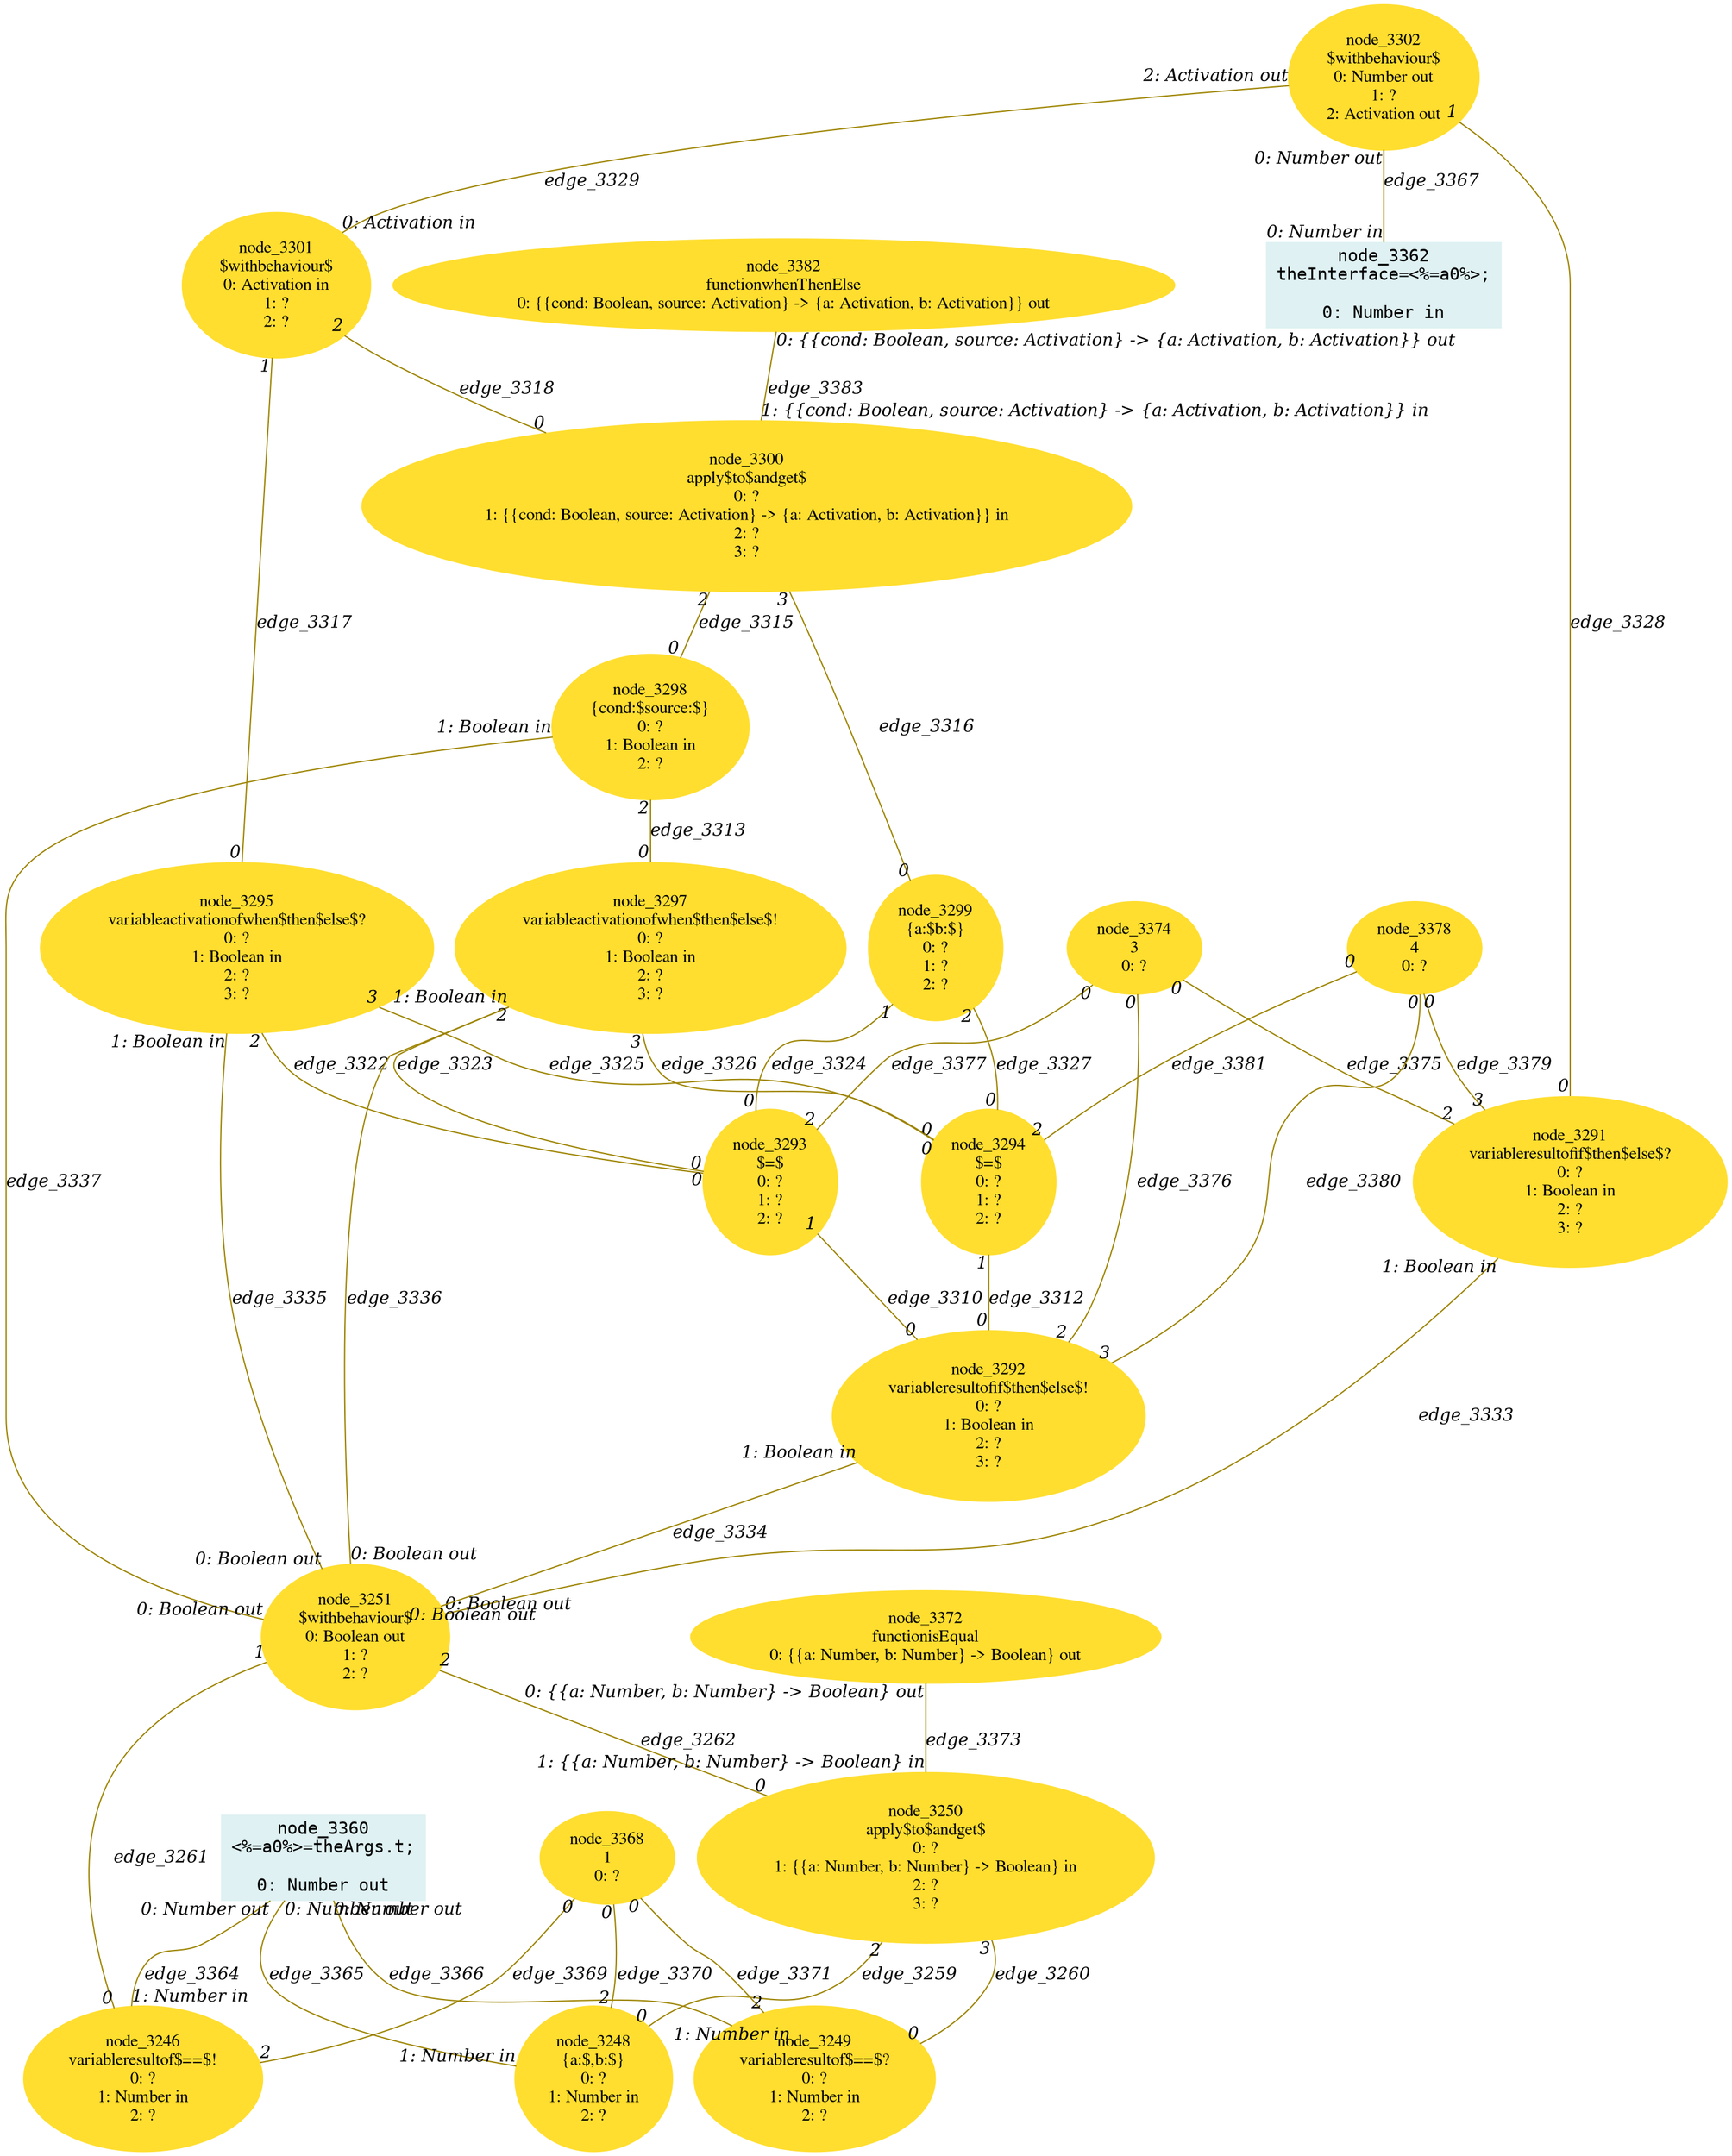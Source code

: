 digraph g{node_3246 [shape="ellipse", style="filled", color="#ffde2f", fontname="Times", label="node_3246
variableresultof$==$!
0: ?
1: Number in
2: ?" ]
node_3248 [shape="ellipse", style="filled", color="#ffde2f", fontname="Times", label="node_3248
{a:$,b:$}
0: ?
1: Number in
2: ?" ]
node_3249 [shape="ellipse", style="filled", color="#ffde2f", fontname="Times", label="node_3249
variableresultof$==$?
0: ?
1: Number in
2: ?" ]
node_3250 [shape="ellipse", style="filled", color="#ffde2f", fontname="Times", label="node_3250
apply$to$andget$
0: ?
1: {{a: Number, b: Number} -> Boolean} in
2: ?
3: ?" ]
node_3251 [shape="ellipse", style="filled", color="#ffde2f", fontname="Times", label="node_3251
$withbehaviour$
0: Boolean out
1: ?
2: ?" ]
node_3291 [shape="ellipse", style="filled", color="#ffde2f", fontname="Times", label="node_3291
variableresultofif$then$else$?
0: ?
1: Boolean in
2: ?
3: ?" ]
node_3292 [shape="ellipse", style="filled", color="#ffde2f", fontname="Times", label="node_3292
variableresultofif$then$else$!
0: ?
1: Boolean in
2: ?
3: ?" ]
node_3293 [shape="ellipse", style="filled", color="#ffde2f", fontname="Times", label="node_3293
$=$
0: ?
1: ?
2: ?" ]
node_3294 [shape="ellipse", style="filled", color="#ffde2f", fontname="Times", label="node_3294
$=$
0: ?
1: ?
2: ?" ]
node_3295 [shape="ellipse", style="filled", color="#ffde2f", fontname="Times", label="node_3295
variableactivationofwhen$then$else$?
0: ?
1: Boolean in
2: ?
3: ?" ]
node_3297 [shape="ellipse", style="filled", color="#ffde2f", fontname="Times", label="node_3297
variableactivationofwhen$then$else$!
0: ?
1: Boolean in
2: ?
3: ?" ]
node_3298 [shape="ellipse", style="filled", color="#ffde2f", fontname="Times", label="node_3298
{cond:$source:$}
0: ?
1: Boolean in
2: ?" ]
node_3299 [shape="ellipse", style="filled", color="#ffde2f", fontname="Times", label="node_3299
{a:$b:$}
0: ?
1: ?
2: ?" ]
node_3300 [shape="ellipse", style="filled", color="#ffde2f", fontname="Times", label="node_3300
apply$to$andget$
0: ?
1: {{cond: Boolean, source: Activation} -> {a: Activation, b: Activation}} in
2: ?
3: ?" ]
node_3301 [shape="ellipse", style="filled", color="#ffde2f", fontname="Times", label="node_3301
$withbehaviour$
0: Activation in
1: ?
2: ?" ]
node_3302 [shape="ellipse", style="filled", color="#ffde2f", fontname="Times", label="node_3302
$withbehaviour$
0: Number out
1: ?
2: Activation out" ]
node_3360 [shape="box", style="filled", color="#dff1f2", fontname="Courier", label="node_3360
<%=a0%>=theArgs.t;

0: Number out" ]
node_3362 [shape="box", style="filled", color="#dff1f2", fontname="Courier", label="node_3362
theInterface=<%=a0%>;

0: Number in" ]
node_3368 [shape="ellipse", style="filled", color="#ffde2f", fontname="Times", label="node_3368
1
0: ?" ]
node_3372 [shape="ellipse", style="filled", color="#ffde2f", fontname="Times", label="node_3372
functionisEqual
0: {{a: Number, b: Number} -> Boolean} out" ]
node_3374 [shape="ellipse", style="filled", color="#ffde2f", fontname="Times", label="node_3374
3
0: ?" ]
node_3378 [shape="ellipse", style="filled", color="#ffde2f", fontname="Times", label="node_3378
4
0: ?" ]
node_3382 [shape="ellipse", style="filled", color="#ffde2f", fontname="Times", label="node_3382
functionwhenThenElse
0: {{cond: Boolean, source: Activation} -> {a: Activation, b: Activation}} out" ]
node_3250 -> node_3248 [dir=none, arrowHead=none, fontname="Times-Italic", arrowsize=1, color="#9d8400", label="edge_3259",  headlabel="0", taillabel="2" ]
node_3250 -> node_3249 [dir=none, arrowHead=none, fontname="Times-Italic", arrowsize=1, color="#9d8400", label="edge_3260",  headlabel="0", taillabel="3" ]
node_3251 -> node_3246 [dir=none, arrowHead=none, fontname="Times-Italic", arrowsize=1, color="#9d8400", label="edge_3261",  headlabel="0", taillabel="1" ]
node_3251 -> node_3250 [dir=none, arrowHead=none, fontname="Times-Italic", arrowsize=1, color="#9d8400", label="edge_3262",  headlabel="0", taillabel="2" ]
node_3293 -> node_3292 [dir=none, arrowHead=none, fontname="Times-Italic", arrowsize=1, color="#9d8400", label="edge_3310",  headlabel="0", taillabel="1" ]
node_3294 -> node_3292 [dir=none, arrowHead=none, fontname="Times-Italic", arrowsize=1, color="#9d8400", label="edge_3312",  headlabel="0", taillabel="1" ]
node_3298 -> node_3297 [dir=none, arrowHead=none, fontname="Times-Italic", arrowsize=1, color="#9d8400", label="edge_3313",  headlabel="0", taillabel="2" ]
node_3300 -> node_3298 [dir=none, arrowHead=none, fontname="Times-Italic", arrowsize=1, color="#9d8400", label="edge_3315",  headlabel="0", taillabel="2" ]
node_3300 -> node_3299 [dir=none, arrowHead=none, fontname="Times-Italic", arrowsize=1, color="#9d8400", label="edge_3316",  headlabel="0", taillabel="3" ]
node_3301 -> node_3295 [dir=none, arrowHead=none, fontname="Times-Italic", arrowsize=1, color="#9d8400", label="edge_3317",  headlabel="0", taillabel="1" ]
node_3301 -> node_3300 [dir=none, arrowHead=none, fontname="Times-Italic", arrowsize=1, color="#9d8400", label="edge_3318",  headlabel="0", taillabel="2" ]
node_3295 -> node_3293 [dir=none, arrowHead=none, fontname="Times-Italic", arrowsize=1, color="#9d8400", label="edge_3322",  headlabel="0", taillabel="2" ]
node_3297 -> node_3293 [dir=none, arrowHead=none, fontname="Times-Italic", arrowsize=1, color="#9d8400", label="edge_3323",  headlabel="0", taillabel="2" ]
node_3299 -> node_3293 [dir=none, arrowHead=none, fontname="Times-Italic", arrowsize=1, color="#9d8400", label="edge_3324",  headlabel="0", taillabel="1" ]
node_3295 -> node_3294 [dir=none, arrowHead=none, fontname="Times-Italic", arrowsize=1, color="#9d8400", label="edge_3325",  headlabel="0", taillabel="3" ]
node_3297 -> node_3294 [dir=none, arrowHead=none, fontname="Times-Italic", arrowsize=1, color="#9d8400", label="edge_3326",  headlabel="0", taillabel="3" ]
node_3299 -> node_3294 [dir=none, arrowHead=none, fontname="Times-Italic", arrowsize=1, color="#9d8400", label="edge_3327",  headlabel="0", taillabel="2" ]
node_3302 -> node_3291 [dir=none, arrowHead=none, fontname="Times-Italic", arrowsize=1, color="#9d8400", label="edge_3328",  headlabel="0", taillabel="1" ]
node_3302 -> node_3301 [dir=none, arrowHead=none, fontname="Times-Italic", arrowsize=1, color="#9d8400", label="edge_3329",  headlabel="0: Activation in", taillabel="2: Activation out" ]
node_3291 -> node_3251 [dir=none, arrowHead=none, fontname="Times-Italic", arrowsize=1, color="#9d8400", label="edge_3333",  headlabel="0: Boolean out", taillabel="1: Boolean in" ]
node_3292 -> node_3251 [dir=none, arrowHead=none, fontname="Times-Italic", arrowsize=1, color="#9d8400", label="edge_3334",  headlabel="0: Boolean out", taillabel="1: Boolean in" ]
node_3295 -> node_3251 [dir=none, arrowHead=none, fontname="Times-Italic", arrowsize=1, color="#9d8400", label="edge_3335",  headlabel="0: Boolean out", taillabel="1: Boolean in" ]
node_3297 -> node_3251 [dir=none, arrowHead=none, fontname="Times-Italic", arrowsize=1, color="#9d8400", label="edge_3336",  headlabel="0: Boolean out", taillabel="1: Boolean in" ]
node_3298 -> node_3251 [dir=none, arrowHead=none, fontname="Times-Italic", arrowsize=1, color="#9d8400", label="edge_3337",  headlabel="0: Boolean out", taillabel="1: Boolean in" ]
node_3360 -> node_3246 [dir=none, arrowHead=none, fontname="Times-Italic", arrowsize=1, color="#9d8400", label="edge_3364",  headlabel="1: Number in", taillabel="0: Number out" ]
node_3360 -> node_3248 [dir=none, arrowHead=none, fontname="Times-Italic", arrowsize=1, color="#9d8400", label="edge_3365",  headlabel="1: Number in", taillabel="0: Number out" ]
node_3360 -> node_3249 [dir=none, arrowHead=none, fontname="Times-Italic", arrowsize=1, color="#9d8400", label="edge_3366",  headlabel="1: Number in", taillabel="0: Number out" ]
node_3302 -> node_3362 [dir=none, arrowHead=none, fontname="Times-Italic", arrowsize=1, color="#9d8400", label="edge_3367",  headlabel="0: Number in", taillabel="0: Number out" ]
node_3368 -> node_3246 [dir=none, arrowHead=none, fontname="Times-Italic", arrowsize=1, color="#9d8400", label="edge_3369",  headlabel="2", taillabel="0" ]
node_3368 -> node_3248 [dir=none, arrowHead=none, fontname="Times-Italic", arrowsize=1, color="#9d8400", label="edge_3370",  headlabel="2", taillabel="0" ]
node_3368 -> node_3249 [dir=none, arrowHead=none, fontname="Times-Italic", arrowsize=1, color="#9d8400", label="edge_3371",  headlabel="2", taillabel="0" ]
node_3372 -> node_3250 [dir=none, arrowHead=none, fontname="Times-Italic", arrowsize=1, color="#9d8400", label="edge_3373",  headlabel="1: {{a: Number, b: Number} -> Boolean} in", taillabel="0: {{a: Number, b: Number} -> Boolean} out" ]
node_3374 -> node_3291 [dir=none, arrowHead=none, fontname="Times-Italic", arrowsize=1, color="#9d8400", label="edge_3375",  headlabel="2", taillabel="0" ]
node_3374 -> node_3292 [dir=none, arrowHead=none, fontname="Times-Italic", arrowsize=1, color="#9d8400", label="edge_3376",  headlabel="2", taillabel="0" ]
node_3374 -> node_3293 [dir=none, arrowHead=none, fontname="Times-Italic", arrowsize=1, color="#9d8400", label="edge_3377",  headlabel="2", taillabel="0" ]
node_3378 -> node_3291 [dir=none, arrowHead=none, fontname="Times-Italic", arrowsize=1, color="#9d8400", label="edge_3379",  headlabel="3", taillabel="0" ]
node_3378 -> node_3292 [dir=none, arrowHead=none, fontname="Times-Italic", arrowsize=1, color="#9d8400", label="edge_3380",  headlabel="3", taillabel="0" ]
node_3378 -> node_3294 [dir=none, arrowHead=none, fontname="Times-Italic", arrowsize=1, color="#9d8400", label="edge_3381",  headlabel="2", taillabel="0" ]
node_3382 -> node_3300 [dir=none, arrowHead=none, fontname="Times-Italic", arrowsize=1, color="#9d8400", label="edge_3383",  headlabel="1: {{cond: Boolean, source: Activation} -> {a: Activation, b: Activation}} in", taillabel="0: {{cond: Boolean, source: Activation} -> {a: Activation, b: Activation}} out" ]
}
